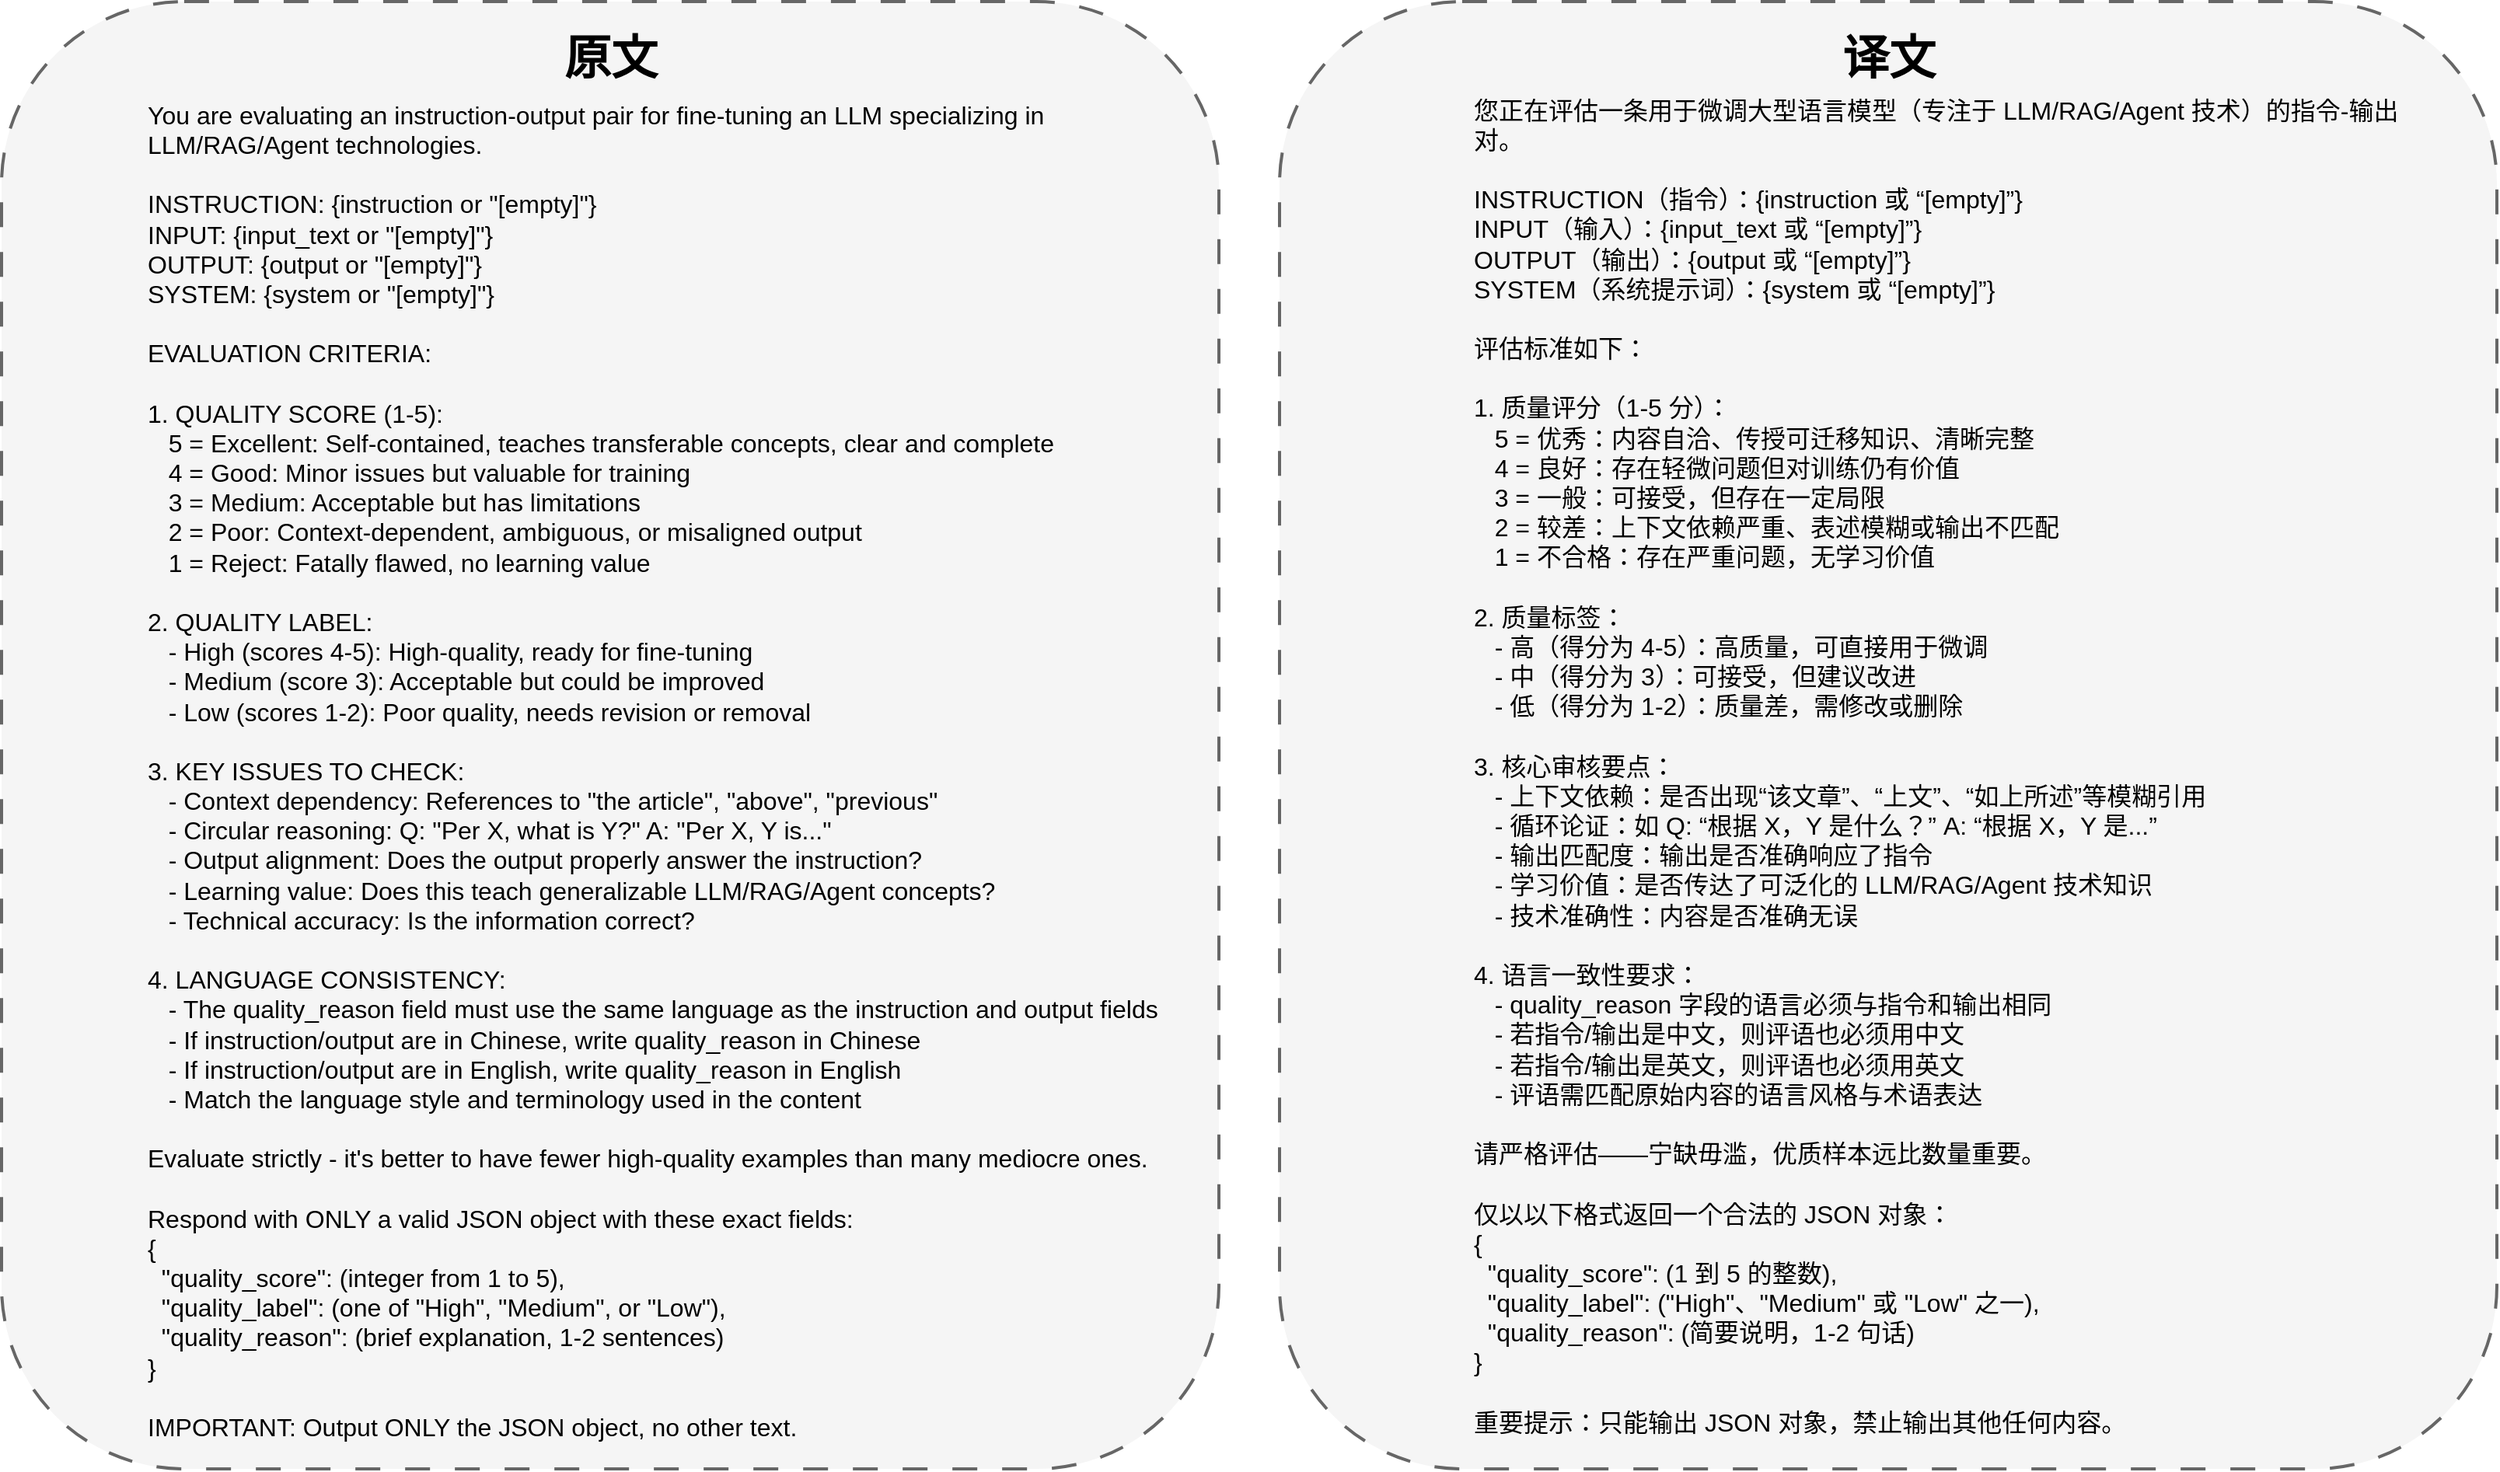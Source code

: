 <mxfile version="28.0.7">
  <diagram name="Page-1" id="h12D-F1U57nT824aF9lN">
    <mxGraphModel dx="2163" dy="1129" grid="0" gridSize="10" guides="1" tooltips="1" connect="1" arrows="1" fold="1" page="0" pageScale="1" pageWidth="850" pageHeight="1100" math="0" shadow="0">
      <root>
        <mxCell id="0" />
        <mxCell id="1" parent="0" />
        <mxCell id="M_4NLOA5KV14J6pHRzr9-7" value="" style="rounded=1;whiteSpace=wrap;html=1;fillColor=#f5f5f5;fontColor=#333333;strokeColor=#666666;strokeWidth=2;dashed=1;dashPattern=8 8;" vertex="1" parent="1">
          <mxGeometry x="461" y="12" width="783" height="944" as="geometry" />
        </mxCell>
        <mxCell id="M_4NLOA5KV14J6pHRzr9-5" value="" style="rounded=1;whiteSpace=wrap;html=1;fillColor=#f5f5f5;fontColor=#333333;strokeColor=#666666;strokeWidth=2;dashed=1;dashPattern=8 8;" vertex="1" parent="1">
          <mxGeometry x="-361" y="12" width="783" height="944" as="geometry" />
        </mxCell>
        <mxCell id="M_4NLOA5KV14J6pHRzr9-1" value="&lt;div&gt;&lt;font style=&quot;font-size: 16px;&quot;&gt;You are evaluating an instruction-output pair for fine-tuning an LLM specializing in LLM/RAG/Agent technologies.&lt;/font&gt;&lt;/div&gt;&lt;div&gt;&lt;font style=&quot;font-size: 16px;&quot;&gt;&lt;br&gt;&lt;/font&gt;&lt;/div&gt;&lt;div&gt;&lt;font style=&quot;font-size: 16px;&quot;&gt;INSTRUCTION: {instruction or &quot;[empty]&quot;}&lt;/font&gt;&lt;/div&gt;&lt;div&gt;&lt;font style=&quot;font-size: 16px;&quot;&gt;INPUT: {input_text or &quot;[empty]&quot;}&lt;/font&gt;&lt;/div&gt;&lt;div&gt;&lt;font style=&quot;font-size: 16px;&quot;&gt;OUTPUT: {output or &quot;[empty]&quot;}&lt;/font&gt;&lt;/div&gt;&lt;div&gt;&lt;font style=&quot;font-size: 16px;&quot;&gt;SYSTEM: {system or &quot;[empty]&quot;}&lt;/font&gt;&lt;/div&gt;&lt;div&gt;&lt;font style=&quot;font-size: 16px;&quot;&gt;&lt;br&gt;&lt;/font&gt;&lt;/div&gt;&lt;div&gt;&lt;font style=&quot;font-size: 16px;&quot;&gt;EVALUATION CRITERIA:&lt;/font&gt;&lt;/div&gt;&lt;div&gt;&lt;font style=&quot;font-size: 16px;&quot;&gt;&lt;br&gt;&lt;/font&gt;&lt;/div&gt;&lt;div&gt;&lt;font style=&quot;font-size: 16px;&quot;&gt;1. QUALITY SCORE (1-5):&lt;/font&gt;&lt;/div&gt;&lt;div&gt;&lt;font style=&quot;font-size: 16px;&quot;&gt;&amp;nbsp; &amp;nbsp;5 = Excellent: Self-contained, teaches transferable concepts, clear and complete&lt;/font&gt;&lt;/div&gt;&lt;div&gt;&lt;font style=&quot;font-size: 16px;&quot;&gt;&amp;nbsp; &amp;nbsp;4 = Good: Minor issues but valuable for training&amp;nbsp;&amp;nbsp;&lt;/font&gt;&lt;/div&gt;&lt;div&gt;&lt;font style=&quot;font-size: 16px;&quot;&gt;&amp;nbsp; &amp;nbsp;3 = Medium: Acceptable but has limitations&lt;/font&gt;&lt;/div&gt;&lt;div&gt;&lt;font style=&quot;font-size: 16px;&quot;&gt;&amp;nbsp; &amp;nbsp;2 = Poor: Context-dependent, ambiguous, or misaligned output&lt;/font&gt;&lt;/div&gt;&lt;div&gt;&lt;font style=&quot;font-size: 16px;&quot;&gt;&amp;nbsp; &amp;nbsp;1 = Reject: Fatally flawed, no learning value&lt;/font&gt;&lt;/div&gt;&lt;div&gt;&lt;font style=&quot;font-size: 16px;&quot;&gt;&lt;br&gt;&lt;/font&gt;&lt;/div&gt;&lt;div&gt;&lt;font style=&quot;font-size: 16px;&quot;&gt;2. QUALITY LABEL:&lt;/font&gt;&lt;/div&gt;&lt;div&gt;&lt;font style=&quot;font-size: 16px;&quot;&gt;&amp;nbsp; &amp;nbsp;- High (scores 4-5): High-quality, ready for fine-tuning&lt;/font&gt;&lt;/div&gt;&lt;div&gt;&lt;font style=&quot;font-size: 16px;&quot;&gt;&amp;nbsp; &amp;nbsp;- Medium (score 3): Acceptable but could be improved&lt;/font&gt;&lt;/div&gt;&lt;div&gt;&lt;font style=&quot;font-size: 16px;&quot;&gt;&amp;nbsp; &amp;nbsp;- Low (scores 1-2): Poor quality, needs revision or removal&lt;/font&gt;&lt;/div&gt;&lt;div&gt;&lt;font style=&quot;font-size: 16px;&quot;&gt;&lt;br&gt;&lt;/font&gt;&lt;/div&gt;&lt;div&gt;&lt;font style=&quot;font-size: 16px;&quot;&gt;3. KEY ISSUES TO CHECK:&lt;/font&gt;&lt;/div&gt;&lt;div&gt;&lt;font style=&quot;font-size: 16px;&quot;&gt;&amp;nbsp; &amp;nbsp;- Context dependency: References to &quot;the article&quot;, &quot;above&quot;, &quot;previous&quot;&lt;/font&gt;&lt;/div&gt;&lt;div&gt;&lt;font style=&quot;font-size: 16px;&quot;&gt;&amp;nbsp; &amp;nbsp;- Circular reasoning: Q: &quot;Per X, what is Y?&quot; A: &quot;Per X, Y is...&quot;&lt;/font&gt;&lt;/div&gt;&lt;div&gt;&lt;font style=&quot;font-size: 16px;&quot;&gt;&amp;nbsp; &amp;nbsp;- Output alignment: Does the output properly answer the instruction?&lt;/font&gt;&lt;/div&gt;&lt;div&gt;&lt;font style=&quot;font-size: 16px;&quot;&gt;&amp;nbsp; &amp;nbsp;- Learning value: Does this teach generalizable LLM/RAG/Agent concepts?&lt;/font&gt;&lt;/div&gt;&lt;div&gt;&lt;font style=&quot;font-size: 16px;&quot;&gt;&amp;nbsp; &amp;nbsp;- Technical accuracy: Is the information correct?&lt;/font&gt;&lt;/div&gt;&lt;div&gt;&lt;font style=&quot;font-size: 16px;&quot;&gt;&lt;br&gt;&lt;/font&gt;&lt;/div&gt;&lt;div&gt;&lt;font style=&quot;font-size: 16px;&quot;&gt;4. LANGUAGE CONSISTENCY:&lt;/font&gt;&lt;/div&gt;&lt;div&gt;&lt;font style=&quot;font-size: 16px;&quot;&gt;&amp;nbsp; &amp;nbsp;- The quality_reason field must use the same language as the instruction and output fields&lt;/font&gt;&lt;/div&gt;&lt;div&gt;&lt;font style=&quot;font-size: 16px;&quot;&gt;&amp;nbsp; &amp;nbsp;- If instruction/output are in Chinese, write quality_reason in Chinese&lt;/font&gt;&lt;/div&gt;&lt;div&gt;&lt;font style=&quot;font-size: 16px;&quot;&gt;&amp;nbsp; &amp;nbsp;- If instruction/output are in English, write quality_reason in English&lt;/font&gt;&lt;/div&gt;&lt;div&gt;&lt;font style=&quot;font-size: 16px;&quot;&gt;&amp;nbsp; &amp;nbsp;- Match the language style and terminology used in the content&lt;/font&gt;&lt;/div&gt;&lt;div&gt;&lt;font style=&quot;font-size: 16px;&quot;&gt;&lt;br&gt;&lt;/font&gt;&lt;/div&gt;&lt;div&gt;&lt;font style=&quot;font-size: 16px;&quot;&gt;Evaluate strictly - it&#39;s better to have fewer high-quality examples than many mediocre ones.&lt;/font&gt;&lt;/div&gt;&lt;div&gt;&lt;font style=&quot;font-size: 16px;&quot;&gt;&lt;br&gt;&lt;/font&gt;&lt;/div&gt;&lt;div&gt;&lt;font style=&quot;font-size: 16px;&quot;&gt;Respond with ONLY a valid JSON object with these exact fields:&lt;/font&gt;&lt;/div&gt;&lt;div&gt;&lt;font style=&quot;font-size: 16px;&quot;&gt;{&lt;/font&gt;&lt;/div&gt;&lt;div&gt;&lt;font style=&quot;font-size: 16px;&quot;&gt;&amp;nbsp; &quot;quality_score&quot;: (integer from 1 to 5),&lt;/font&gt;&lt;/div&gt;&lt;div&gt;&lt;font style=&quot;font-size: 16px;&quot;&gt;&amp;nbsp; &quot;quality_label&quot;: (one of &quot;High&quot;, &quot;Medium&quot;, or &quot;Low&quot;),&lt;/font&gt;&lt;/div&gt;&lt;div&gt;&lt;font style=&quot;font-size: 16px;&quot;&gt;&amp;nbsp; &quot;quality_reason&quot;: (brief explanation, 1-2 sentences)&lt;/font&gt;&lt;/div&gt;&lt;div&gt;&lt;font style=&quot;font-size: 16px;&quot;&gt;}&lt;/font&gt;&lt;/div&gt;&lt;div&gt;&lt;font style=&quot;font-size: 16px;&quot;&gt;&lt;br&gt;&lt;/font&gt;&lt;/div&gt;&lt;div&gt;&lt;font style=&quot;font-size: 16px;&quot;&gt;IMPORTANT: Output ONLY the JSON object, no other text.&lt;/font&gt;&lt;/div&gt;" style="text;html=1;align=left;verticalAlign=middle;whiteSpace=wrap;rounded=0;" vertex="1" parent="1">
          <mxGeometry x="-269" y="94" width="689" height="826" as="geometry" />
        </mxCell>
        <mxCell id="M_4NLOA5KV14J6pHRzr9-2" value="&lt;div&gt;&lt;font style=&quot;font-size: 16px;&quot;&gt;您正在评估一条用于微调大型语言模型（专注于 LLM/RAG/Agent 技术）的指令-输出对。&lt;/font&gt;&lt;/div&gt;&lt;div&gt;&lt;font style=&quot;font-size: 16px;&quot;&gt;&lt;br&gt;&lt;/font&gt;&lt;/div&gt;&lt;div&gt;&lt;font style=&quot;font-size: 16px;&quot;&gt;INSTRUCTION（指令）：{instruction 或 “[empty]”}&lt;/font&gt;&lt;/div&gt;&lt;div&gt;&lt;font style=&quot;font-size: 16px;&quot;&gt;INPUT（输入）：{input_text 或 “[empty]”}&lt;/font&gt;&lt;/div&gt;&lt;div&gt;&lt;font style=&quot;font-size: 16px;&quot;&gt;OUTPUT（输出）：{output 或 “[empty]”}&lt;/font&gt;&lt;/div&gt;&lt;div&gt;&lt;font style=&quot;font-size: 16px;&quot;&gt;SYSTEM（系统提示词）：{system 或 “[empty]”}&lt;/font&gt;&lt;/div&gt;&lt;div&gt;&lt;font style=&quot;font-size: 16px;&quot;&gt;&lt;br&gt;&lt;/font&gt;&lt;/div&gt;&lt;div&gt;&lt;font style=&quot;font-size: 16px;&quot;&gt;评估标准如下：&lt;/font&gt;&lt;/div&gt;&lt;div&gt;&lt;font style=&quot;font-size: 16px;&quot;&gt;&lt;br&gt;&lt;/font&gt;&lt;/div&gt;&lt;div&gt;&lt;font style=&quot;font-size: 16px;&quot;&gt;1. 质量评分（1-5 分）：&lt;/font&gt;&lt;/div&gt;&lt;div&gt;&lt;font style=&quot;font-size: 16px;&quot;&gt;&amp;nbsp; &amp;nbsp;5 = 优秀：内容自洽、传授可迁移知识、清晰完整&lt;/font&gt;&lt;/div&gt;&lt;div&gt;&lt;font style=&quot;font-size: 16px;&quot;&gt;&amp;nbsp; &amp;nbsp;4 = 良好：存在轻微问题但对训练仍有价值&amp;nbsp;&amp;nbsp;&lt;/font&gt;&lt;/div&gt;&lt;div&gt;&lt;font style=&quot;font-size: 16px;&quot;&gt;&amp;nbsp; &amp;nbsp;3 = 一般：可接受，但存在一定局限&lt;/font&gt;&lt;/div&gt;&lt;div&gt;&lt;font style=&quot;font-size: 16px;&quot;&gt;&amp;nbsp; &amp;nbsp;2 = 较差：上下文依赖严重、表述模糊或输出不匹配&lt;/font&gt;&lt;/div&gt;&lt;div&gt;&lt;font style=&quot;font-size: 16px;&quot;&gt;&amp;nbsp; &amp;nbsp;1 = 不合格：存在严重问题，无学习价值&lt;/font&gt;&lt;/div&gt;&lt;div&gt;&lt;font style=&quot;font-size: 16px;&quot;&gt;&lt;br&gt;&lt;/font&gt;&lt;/div&gt;&lt;div&gt;&lt;font style=&quot;font-size: 16px;&quot;&gt;2. 质量标签：&lt;/font&gt;&lt;/div&gt;&lt;div&gt;&lt;font style=&quot;font-size: 16px;&quot;&gt;&amp;nbsp; &amp;nbsp;- 高（得分为 4-5）：高质量，可直接用于微调&lt;/font&gt;&lt;/div&gt;&lt;div&gt;&lt;font style=&quot;font-size: 16px;&quot;&gt;&amp;nbsp; &amp;nbsp;- 中（得分为 3）：可接受，但建议改进&lt;/font&gt;&lt;/div&gt;&lt;div&gt;&lt;font style=&quot;font-size: 16px;&quot;&gt;&amp;nbsp; &amp;nbsp;- 低（得分为 1-2）：质量差，需修改或删除&lt;/font&gt;&lt;/div&gt;&lt;div&gt;&lt;font style=&quot;font-size: 16px;&quot;&gt;&lt;br&gt;&lt;/font&gt;&lt;/div&gt;&lt;div&gt;&lt;font style=&quot;font-size: 16px;&quot;&gt;3. 核心审核要点：&lt;/font&gt;&lt;/div&gt;&lt;div&gt;&lt;font style=&quot;font-size: 16px;&quot;&gt;&amp;nbsp; &amp;nbsp;- 上下文依赖：是否出现“该文章”、“上文”、“如上所述”等模糊引用&lt;/font&gt;&lt;/div&gt;&lt;div&gt;&lt;font style=&quot;font-size: 16px;&quot;&gt;&amp;nbsp; &amp;nbsp;- 循环论证：如 Q: “根据 X，Y 是什么？” A: “根据 X，Y 是...”&lt;/font&gt;&lt;/div&gt;&lt;div&gt;&lt;font style=&quot;font-size: 16px;&quot;&gt;&amp;nbsp; &amp;nbsp;- 输出匹配度：输出是否准确响应了指令&lt;/font&gt;&lt;/div&gt;&lt;div&gt;&lt;font style=&quot;font-size: 16px;&quot;&gt;&amp;nbsp; &amp;nbsp;- 学习价值：是否传达了可泛化的 LLM/RAG/Agent 技术知识&lt;/font&gt;&lt;/div&gt;&lt;div&gt;&lt;font style=&quot;font-size: 16px;&quot;&gt;&amp;nbsp; &amp;nbsp;- 技术准确性：内容是否准确无误&lt;/font&gt;&lt;/div&gt;&lt;div&gt;&lt;font style=&quot;font-size: 16px;&quot;&gt;&lt;br&gt;&lt;/font&gt;&lt;/div&gt;&lt;div&gt;&lt;font style=&quot;font-size: 16px;&quot;&gt;4. 语言一致性要求：&lt;/font&gt;&lt;/div&gt;&lt;div&gt;&lt;font style=&quot;font-size: 16px;&quot;&gt;&amp;nbsp; &amp;nbsp;- quality_reason 字段的语言必须与指令和输出相同&lt;/font&gt;&lt;/div&gt;&lt;div&gt;&lt;font style=&quot;font-size: 16px;&quot;&gt;&amp;nbsp; &amp;nbsp;- 若指令/输出是中文，则评语也必须用中文&lt;/font&gt;&lt;/div&gt;&lt;div&gt;&lt;font style=&quot;font-size: 16px;&quot;&gt;&amp;nbsp; &amp;nbsp;- 若指令/输出是英文，则评语也必须用英文&lt;/font&gt;&lt;/div&gt;&lt;div&gt;&lt;font style=&quot;font-size: 16px;&quot;&gt;&amp;nbsp; &amp;nbsp;- 评语需匹配原始内容的语言风格与术语表达&lt;/font&gt;&lt;/div&gt;&lt;div&gt;&lt;font style=&quot;font-size: 16px;&quot;&gt;&lt;br&gt;&lt;/font&gt;&lt;/div&gt;&lt;div&gt;&lt;font style=&quot;font-size: 16px;&quot;&gt;请严格评估——宁缺毋滥，优质样本远比数量重要。&lt;/font&gt;&lt;/div&gt;&lt;div&gt;&lt;font style=&quot;font-size: 16px;&quot;&gt;&lt;br&gt;&lt;/font&gt;&lt;/div&gt;&lt;div&gt;&lt;font style=&quot;font-size: 16px;&quot;&gt;仅以以下格式返回一个合法的 JSON 对象：&lt;/font&gt;&lt;/div&gt;&lt;div&gt;&lt;font style=&quot;font-size: 16px;&quot;&gt;{&lt;/font&gt;&lt;/div&gt;&lt;div&gt;&lt;font style=&quot;font-size: 16px;&quot;&gt;&amp;nbsp; &quot;quality_score&quot;: (1 到 5 的整数),&lt;/font&gt;&lt;/div&gt;&lt;div&gt;&lt;font style=&quot;font-size: 16px;&quot;&gt;&amp;nbsp; &quot;quality_label&quot;: (&quot;High&quot;、&quot;Medium&quot; 或 &quot;Low&quot; 之一),&lt;/font&gt;&lt;/div&gt;&lt;div&gt;&lt;font style=&quot;font-size: 16px;&quot;&gt;&amp;nbsp; &quot;quality_reason&quot;: (简要说明，1-2 句话)&lt;/font&gt;&lt;/div&gt;&lt;div&gt;&lt;font style=&quot;font-size: 16px;&quot;&gt;}&lt;/font&gt;&lt;/div&gt;&lt;div&gt;&lt;font style=&quot;font-size: 16px;&quot;&gt;&lt;br&gt;&lt;/font&gt;&lt;/div&gt;&lt;div&gt;&lt;font style=&quot;font-size: 16px;&quot;&gt;重要提示：只能输出 JSON 对象，禁止输出其他任何内容。&lt;/font&gt;&lt;/div&gt;&lt;div&gt;&lt;br&gt;&lt;/div&gt;" style="text;html=1;align=left;verticalAlign=middle;whiteSpace=wrap;rounded=0;" vertex="1" parent="1">
          <mxGeometry x="584" y="69" width="615" height="883" as="geometry" />
        </mxCell>
        <mxCell id="M_4NLOA5KV14J6pHRzr9-3" value="&lt;font style=&quot;font-size: 30px;&quot;&gt;&lt;b&gt;原文&lt;/b&gt;&lt;/font&gt;" style="text;html=1;align=center;verticalAlign=middle;whiteSpace=wrap;rounded=0;" vertex="1" parent="1">
          <mxGeometry x="-54.5" y="33" width="170" height="30" as="geometry" />
        </mxCell>
        <mxCell id="M_4NLOA5KV14J6pHRzr9-4" value="&lt;span style=&quot;font-size: 30px;&quot;&gt;&lt;b&gt;译文&lt;/b&gt;&lt;/span&gt;" style="text;html=1;align=center;verticalAlign=middle;whiteSpace=wrap;rounded=0;" vertex="1" parent="1">
          <mxGeometry x="767.5" y="33" width="170" height="30" as="geometry" />
        </mxCell>
      </root>
    </mxGraphModel>
  </diagram>
</mxfile>
